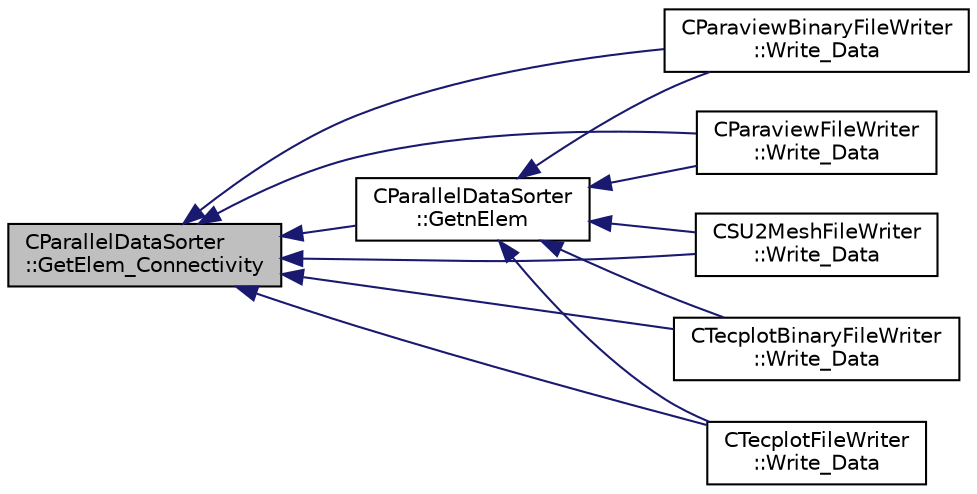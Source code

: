 digraph "CParallelDataSorter::GetElem_Connectivity"
{
  edge [fontname="Helvetica",fontsize="10",labelfontname="Helvetica",labelfontsize="10"];
  node [fontname="Helvetica",fontsize="10",shape=record];
  rankdir="LR";
  Node29 [label="CParallelDataSorter\l::GetElem_Connectivity",height=0.2,width=0.4,color="black", fillcolor="grey75", style="filled", fontcolor="black"];
  Node29 -> Node30 [dir="back",color="midnightblue",fontsize="10",style="solid",fontname="Helvetica"];
  Node30 [label="CParallelDataSorter\l::GetnElem",height=0.2,width=0.4,color="black", fillcolor="white", style="filled",URL="$class_c_parallel_data_sorter.html#a4a8041d2f6104f69d5811461974a8c4a",tooltip="Get the global of elements (accumulated from all ranks and element types) "];
  Node30 -> Node31 [dir="back",color="midnightblue",fontsize="10",style="solid",fontname="Helvetica"];
  Node31 [label="CParaviewBinaryFileWriter\l::Write_Data",height=0.2,width=0.4,color="black", fillcolor="white", style="filled",URL="$class_c_paraview_binary_file_writer.html#ab23f1c093d01d5b040939a7ae3564f3f",tooltip="Write sorted data to file in paraview binary file format. "];
  Node30 -> Node32 [dir="back",color="midnightblue",fontsize="10",style="solid",fontname="Helvetica"];
  Node32 [label="CParaviewFileWriter\l::Write_Data",height=0.2,width=0.4,color="black", fillcolor="white", style="filled",URL="$class_c_paraview_file_writer.html#acf1ac144d899e6bc6b03fe7eb9b501df",tooltip="Write sorted data to file in paraview file format. "];
  Node30 -> Node33 [dir="back",color="midnightblue",fontsize="10",style="solid",fontname="Helvetica"];
  Node33 [label="CSU2MeshFileWriter\l::Write_Data",height=0.2,width=0.4,color="black", fillcolor="white", style="filled",URL="$class_c_s_u2_mesh_file_writer.html#afb640805d230d2911694f4d1911673c7",tooltip="Write sorted data to file in SU2 mesh file format. "];
  Node30 -> Node34 [dir="back",color="midnightblue",fontsize="10",style="solid",fontname="Helvetica"];
  Node34 [label="CTecplotBinaryFileWriter\l::Write_Data",height=0.2,width=0.4,color="black", fillcolor="white", style="filled",URL="$class_c_tecplot_binary_file_writer.html#aac6f4f7c61de31e9267a1f08b98244d3",tooltip="Write sorted data to file in tecplot binary file format. "];
  Node30 -> Node35 [dir="back",color="midnightblue",fontsize="10",style="solid",fontname="Helvetica"];
  Node35 [label="CTecplotFileWriter\l::Write_Data",height=0.2,width=0.4,color="black", fillcolor="white", style="filled",URL="$class_c_tecplot_file_writer.html#afcde3acbfcb63f3d5a364cf85cd0e4e9",tooltip="Write sorted data to file in tecplot ASCII file format. "];
  Node29 -> Node31 [dir="back",color="midnightblue",fontsize="10",style="solid",fontname="Helvetica"];
  Node29 -> Node32 [dir="back",color="midnightblue",fontsize="10",style="solid",fontname="Helvetica"];
  Node29 -> Node33 [dir="back",color="midnightblue",fontsize="10",style="solid",fontname="Helvetica"];
  Node29 -> Node34 [dir="back",color="midnightblue",fontsize="10",style="solid",fontname="Helvetica"];
  Node29 -> Node35 [dir="back",color="midnightblue",fontsize="10",style="solid",fontname="Helvetica"];
}
